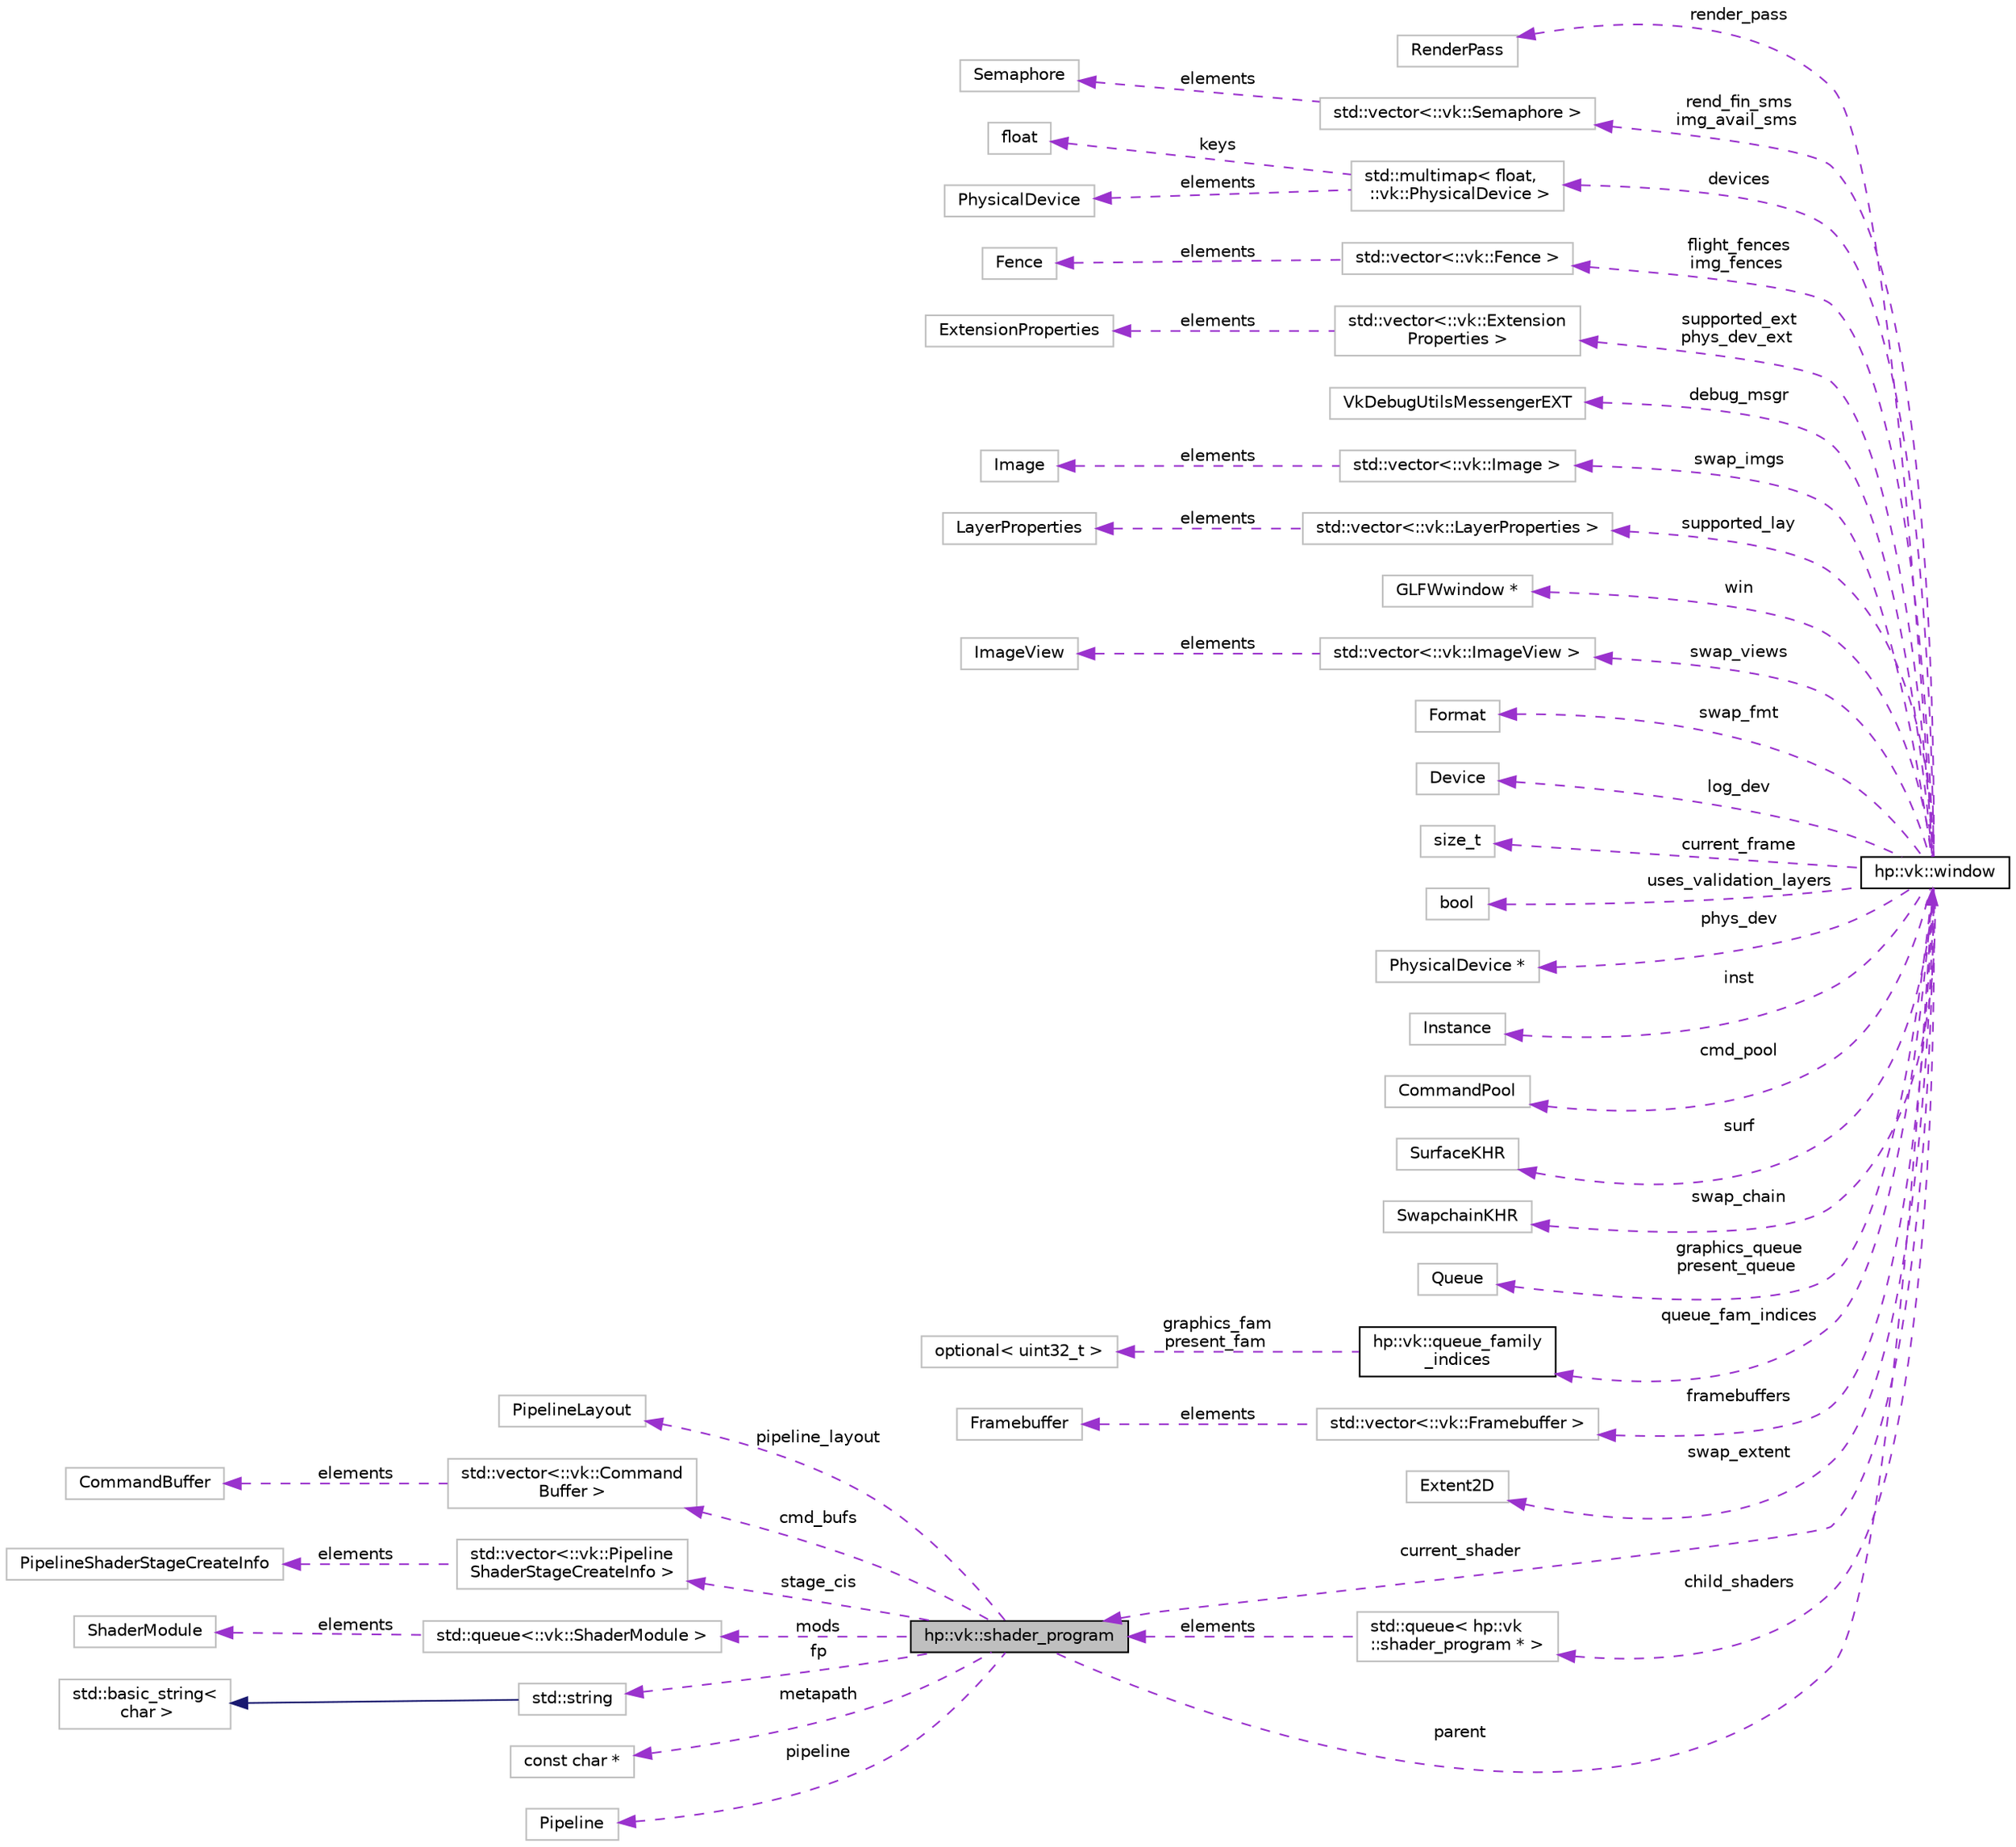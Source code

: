digraph "hp::vk::shader_program"
{
 // INTERACTIVE_SVG=YES
 // LATEX_PDF_SIZE
  edge [fontname="Helvetica",fontsize="10",labelfontname="Helvetica",labelfontsize="10"];
  node [fontname="Helvetica",fontsize="10",shape=record];
  rankdir="LR";
  Node1 [label="hp::vk::shader_program",height=0.2,width=0.4,color="black", fillcolor="grey75", style="filled", fontcolor="black",tooltip=" "];
  Node2 -> Node1 [dir="back",color="darkorchid3",fontsize="10",style="dashed",label=" pipeline_layout" ,fontname="Helvetica"];
  Node2 [label="PipelineLayout",height=0.2,width=0.4,color="grey75", fillcolor="white", style="filled",tooltip=" "];
  Node3 -> Node1 [dir="back",color="darkorchid3",fontsize="10",style="dashed",label=" cmd_bufs" ,fontname="Helvetica"];
  Node3 [label="std::vector\<::vk::Command\lBuffer \>",height=0.2,width=0.4,color="grey75", fillcolor="white", style="filled",tooltip=" "];
  Node4 -> Node3 [dir="back",color="darkorchid3",fontsize="10",style="dashed",label=" elements" ,fontname="Helvetica"];
  Node4 [label="CommandBuffer",height=0.2,width=0.4,color="grey75", fillcolor="white", style="filled",tooltip=" "];
  Node5 -> Node1 [dir="back",color="darkorchid3",fontsize="10",style="dashed",label=" stage_cis" ,fontname="Helvetica"];
  Node5 [label="std::vector\<::vk::Pipeline\lShaderStageCreateInfo \>",height=0.2,width=0.4,color="grey75", fillcolor="white", style="filled",tooltip=" "];
  Node6 -> Node5 [dir="back",color="darkorchid3",fontsize="10",style="dashed",label=" elements" ,fontname="Helvetica"];
  Node6 [label="PipelineShaderStageCreateInfo",height=0.2,width=0.4,color="grey75", fillcolor="white", style="filled",tooltip=" "];
  Node7 -> Node1 [dir="back",color="darkorchid3",fontsize="10",style="dashed",label=" mods" ,fontname="Helvetica"];
  Node7 [label="std::queue\<::vk::ShaderModule \>",height=0.2,width=0.4,color="grey75", fillcolor="white", style="filled",tooltip=" "];
  Node8 -> Node7 [dir="back",color="darkorchid3",fontsize="10",style="dashed",label=" elements" ,fontname="Helvetica"];
  Node8 [label="ShaderModule",height=0.2,width=0.4,color="grey75", fillcolor="white", style="filled",tooltip=" "];
  Node9 -> Node1 [dir="back",color="darkorchid3",fontsize="10",style="dashed",label=" fp" ,fontname="Helvetica"];
  Node9 [label="std::string",height=0.2,width=0.4,color="grey75", fillcolor="white", style="filled",tooltip="STL class."];
  Node10 -> Node9 [dir="back",color="midnightblue",fontsize="10",style="solid",fontname="Helvetica"];
  Node10 [label="std::basic_string\<\l char \>",height=0.2,width=0.4,color="grey75", fillcolor="white", style="filled",tooltip="STL class."];
  Node11 -> Node1 [dir="back",color="darkorchid3",fontsize="10",style="dashed",label=" parent" ,fontname="Helvetica"];
  Node11 [label="hp::vk::window",height=0.2,width=0.4,color="black", fillcolor="white", style="filled",URL="$dd/d17/classhp_1_1vk_1_1window.html",tooltip=" "];
  Node12 -> Node11 [dir="back",color="darkorchid3",fontsize="10",style="dashed",label=" render_pass" ,fontname="Helvetica"];
  Node12 [label="RenderPass",height=0.2,width=0.4,color="grey75", fillcolor="white", style="filled",tooltip=" "];
  Node13 -> Node11 [dir="back",color="darkorchid3",fontsize="10",style="dashed",label=" rend_fin_sms\nimg_avail_sms" ,fontname="Helvetica"];
  Node13 [label="std::vector\<::vk::Semaphore \>",height=0.2,width=0.4,color="grey75", fillcolor="white", style="filled",tooltip=" "];
  Node14 -> Node13 [dir="back",color="darkorchid3",fontsize="10",style="dashed",label=" elements" ,fontname="Helvetica"];
  Node14 [label="Semaphore",height=0.2,width=0.4,color="grey75", fillcolor="white", style="filled",tooltip=" "];
  Node15 -> Node11 [dir="back",color="darkorchid3",fontsize="10",style="dashed",label=" devices" ,fontname="Helvetica"];
  Node15 [label="std::multimap\< float,\l ::vk::PhysicalDevice \>",height=0.2,width=0.4,color="grey75", fillcolor="white", style="filled",tooltip=" "];
  Node16 -> Node15 [dir="back",color="darkorchid3",fontsize="10",style="dashed",label=" keys" ,fontname="Helvetica"];
  Node16 [label="float",height=0.2,width=0.4,color="grey75", fillcolor="white", style="filled",tooltip=" "];
  Node17 -> Node15 [dir="back",color="darkorchid3",fontsize="10",style="dashed",label=" elements" ,fontname="Helvetica"];
  Node17 [label="PhysicalDevice",height=0.2,width=0.4,color="grey75", fillcolor="white", style="filled",tooltip=" "];
  Node18 -> Node11 [dir="back",color="darkorchid3",fontsize="10",style="dashed",label=" flight_fences\nimg_fences" ,fontname="Helvetica"];
  Node18 [label="std::vector\<::vk::Fence \>",height=0.2,width=0.4,color="grey75", fillcolor="white", style="filled",tooltip=" "];
  Node19 -> Node18 [dir="back",color="darkorchid3",fontsize="10",style="dashed",label=" elements" ,fontname="Helvetica"];
  Node19 [label="Fence",height=0.2,width=0.4,color="grey75", fillcolor="white", style="filled",tooltip=" "];
  Node20 -> Node11 [dir="back",color="darkorchid3",fontsize="10",style="dashed",label=" supported_ext\nphys_dev_ext" ,fontname="Helvetica"];
  Node20 [label="std::vector\<::vk::Extension\lProperties \>",height=0.2,width=0.4,color="grey75", fillcolor="white", style="filled",tooltip=" "];
  Node21 -> Node20 [dir="back",color="darkorchid3",fontsize="10",style="dashed",label=" elements" ,fontname="Helvetica"];
  Node21 [label="ExtensionProperties",height=0.2,width=0.4,color="grey75", fillcolor="white", style="filled",tooltip=" "];
  Node22 -> Node11 [dir="back",color="darkorchid3",fontsize="10",style="dashed",label=" debug_msgr" ,fontname="Helvetica"];
  Node22 [label="VkDebugUtilsMessengerEXT",height=0.2,width=0.4,color="grey75", fillcolor="white", style="filled",tooltip=" "];
  Node23 -> Node11 [dir="back",color="darkorchid3",fontsize="10",style="dashed",label=" swap_imgs" ,fontname="Helvetica"];
  Node23 [label="std::vector\<::vk::Image \>",height=0.2,width=0.4,color="grey75", fillcolor="white", style="filled",tooltip=" "];
  Node24 -> Node23 [dir="back",color="darkorchid3",fontsize="10",style="dashed",label=" elements" ,fontname="Helvetica"];
  Node24 [label="Image",height=0.2,width=0.4,color="grey75", fillcolor="white", style="filled",tooltip=" "];
  Node25 -> Node11 [dir="back",color="darkorchid3",fontsize="10",style="dashed",label=" supported_lay" ,fontname="Helvetica"];
  Node25 [label="std::vector\<::vk::LayerProperties \>",height=0.2,width=0.4,color="grey75", fillcolor="white", style="filled",tooltip=" "];
  Node26 -> Node25 [dir="back",color="darkorchid3",fontsize="10",style="dashed",label=" elements" ,fontname="Helvetica"];
  Node26 [label="LayerProperties",height=0.2,width=0.4,color="grey75", fillcolor="white", style="filled",tooltip=" "];
  Node27 -> Node11 [dir="back",color="darkorchid3",fontsize="10",style="dashed",label=" win" ,fontname="Helvetica"];
  Node27 [label="GLFWwindow *",height=0.2,width=0.4,color="grey75", fillcolor="white", style="filled",tooltip=" "];
  Node28 -> Node11 [dir="back",color="darkorchid3",fontsize="10",style="dashed",label=" swap_views" ,fontname="Helvetica"];
  Node28 [label="std::vector\<::vk::ImageView \>",height=0.2,width=0.4,color="grey75", fillcolor="white", style="filled",tooltip=" "];
  Node29 -> Node28 [dir="back",color="darkorchid3",fontsize="10",style="dashed",label=" elements" ,fontname="Helvetica"];
  Node29 [label="ImageView",height=0.2,width=0.4,color="grey75", fillcolor="white", style="filled",tooltip=" "];
  Node30 -> Node11 [dir="back",color="darkorchid3",fontsize="10",style="dashed",label=" swap_fmt" ,fontname="Helvetica"];
  Node30 [label="Format",height=0.2,width=0.4,color="grey75", fillcolor="white", style="filled",tooltip=" "];
  Node31 -> Node11 [dir="back",color="darkorchid3",fontsize="10",style="dashed",label=" log_dev" ,fontname="Helvetica"];
  Node31 [label="Device",height=0.2,width=0.4,color="grey75", fillcolor="white", style="filled",tooltip=" "];
  Node32 -> Node11 [dir="back",color="darkorchid3",fontsize="10",style="dashed",label=" current_frame" ,fontname="Helvetica"];
  Node32 [label="size_t",height=0.2,width=0.4,color="grey75", fillcolor="white", style="filled",tooltip=" "];
  Node33 -> Node11 [dir="back",color="darkorchid3",fontsize="10",style="dashed",label=" uses_validation_layers" ,fontname="Helvetica"];
  Node33 [label="bool",height=0.2,width=0.4,color="grey75", fillcolor="white", style="filled",tooltip=" "];
  Node34 -> Node11 [dir="back",color="darkorchid3",fontsize="10",style="dashed",label=" phys_dev" ,fontname="Helvetica"];
  Node34 [label="PhysicalDevice *",height=0.2,width=0.4,color="grey75", fillcolor="white", style="filled",tooltip=" "];
  Node35 -> Node11 [dir="back",color="darkorchid3",fontsize="10",style="dashed",label=" inst" ,fontname="Helvetica"];
  Node35 [label="Instance",height=0.2,width=0.4,color="grey75", fillcolor="white", style="filled",tooltip=" "];
  Node36 -> Node11 [dir="back",color="darkorchid3",fontsize="10",style="dashed",label=" cmd_pool" ,fontname="Helvetica"];
  Node36 [label="CommandPool",height=0.2,width=0.4,color="grey75", fillcolor="white", style="filled",tooltip=" "];
  Node37 -> Node11 [dir="back",color="darkorchid3",fontsize="10",style="dashed",label=" surf" ,fontname="Helvetica"];
  Node37 [label="SurfaceKHR",height=0.2,width=0.4,color="grey75", fillcolor="white", style="filled",tooltip=" "];
  Node1 -> Node11 [dir="back",color="darkorchid3",fontsize="10",style="dashed",label=" current_shader" ,fontname="Helvetica"];
  Node38 -> Node11 [dir="back",color="darkorchid3",fontsize="10",style="dashed",label=" swap_chain" ,fontname="Helvetica"];
  Node38 [label="SwapchainKHR",height=0.2,width=0.4,color="grey75", fillcolor="white", style="filled",tooltip=" "];
  Node39 -> Node11 [dir="back",color="darkorchid3",fontsize="10",style="dashed",label=" graphics_queue\npresent_queue" ,fontname="Helvetica"];
  Node39 [label="Queue",height=0.2,width=0.4,color="grey75", fillcolor="white", style="filled",tooltip=" "];
  Node40 -> Node11 [dir="back",color="darkorchid3",fontsize="10",style="dashed",label=" child_shaders" ,fontname="Helvetica"];
  Node40 [label="std::queue\< hp::vk\l::shader_program * \>",height=0.2,width=0.4,color="grey75", fillcolor="white", style="filled",tooltip=" "];
  Node1 -> Node40 [dir="back",color="darkorchid3",fontsize="10",style="dashed",label=" elements" ,fontname="Helvetica"];
  Node41 -> Node11 [dir="back",color="darkorchid3",fontsize="10",style="dashed",label=" queue_fam_indices" ,fontname="Helvetica"];
  Node41 [label="hp::vk::queue_family\l_indices",height=0.2,width=0.4,color="black", fillcolor="white", style="filled",URL="$df/d1c/structhp_1_1vk_1_1queue__family__indices.html",tooltip=" "];
  Node42 -> Node41 [dir="back",color="darkorchid3",fontsize="10",style="dashed",label=" graphics_fam\npresent_fam" ,fontname="Helvetica"];
  Node42 [label="optional\< uint32_t \>",height=0.2,width=0.4,color="grey75", fillcolor="white", style="filled",tooltip=" "];
  Node43 -> Node11 [dir="back",color="darkorchid3",fontsize="10",style="dashed",label=" framebuffers" ,fontname="Helvetica"];
  Node43 [label="std::vector\<::vk::Framebuffer \>",height=0.2,width=0.4,color="grey75", fillcolor="white", style="filled",tooltip=" "];
  Node44 -> Node43 [dir="back",color="darkorchid3",fontsize="10",style="dashed",label=" elements" ,fontname="Helvetica"];
  Node44 [label="Framebuffer",height=0.2,width=0.4,color="grey75", fillcolor="white", style="filled",tooltip=" "];
  Node45 -> Node11 [dir="back",color="darkorchid3",fontsize="10",style="dashed",label=" swap_extent" ,fontname="Helvetica"];
  Node45 [label="Extent2D",height=0.2,width=0.4,color="grey75", fillcolor="white", style="filled",tooltip=" "];
  Node46 -> Node1 [dir="back",color="darkorchid3",fontsize="10",style="dashed",label=" metapath" ,fontname="Helvetica"];
  Node46 [label="const char *",height=0.2,width=0.4,color="grey75", fillcolor="white", style="filled",tooltip=" "];
  Node47 -> Node1 [dir="back",color="darkorchid3",fontsize="10",style="dashed",label=" pipeline" ,fontname="Helvetica"];
  Node47 [label="Pipeline",height=0.2,width=0.4,color="grey75", fillcolor="white", style="filled",tooltip=" "];
}
